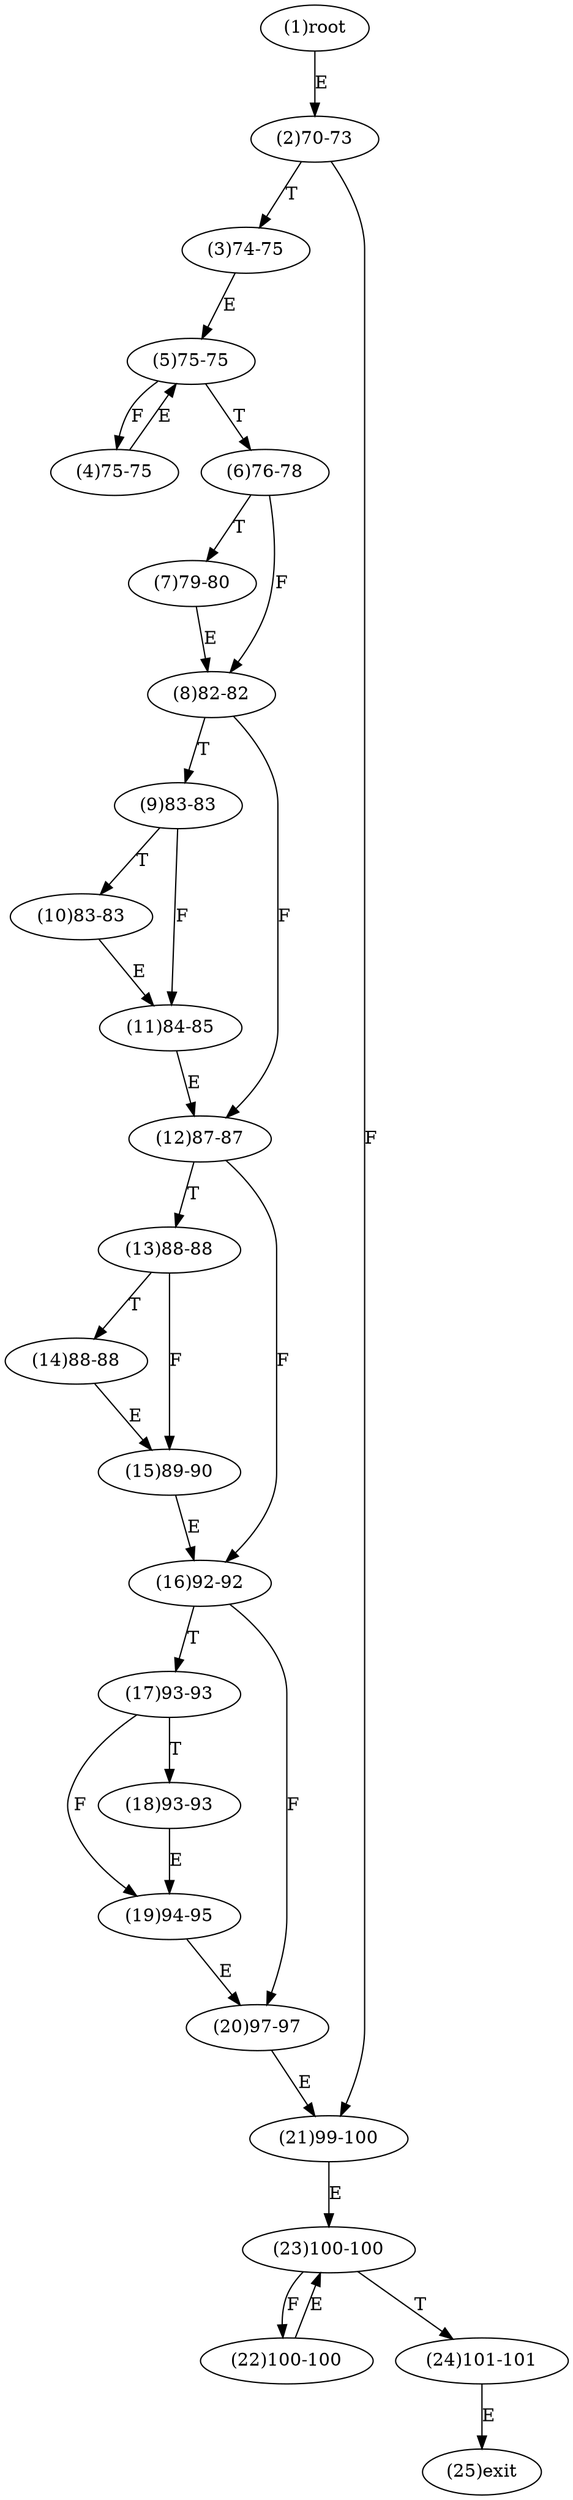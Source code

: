 digraph "" { 
1[ label="(1)root"];
2[ label="(2)70-73"];
3[ label="(3)74-75"];
4[ label="(4)75-75"];
5[ label="(5)75-75"];
6[ label="(6)76-78"];
7[ label="(7)79-80"];
8[ label="(8)82-82"];
9[ label="(9)83-83"];
10[ label="(10)83-83"];
11[ label="(11)84-85"];
12[ label="(12)87-87"];
13[ label="(13)88-88"];
14[ label="(14)88-88"];
15[ label="(15)89-90"];
17[ label="(17)93-93"];
16[ label="(16)92-92"];
19[ label="(19)94-95"];
18[ label="(18)93-93"];
21[ label="(21)99-100"];
20[ label="(20)97-97"];
23[ label="(23)100-100"];
22[ label="(22)100-100"];
25[ label="(25)exit"];
24[ label="(24)101-101"];
1->2[ label="E"];
2->21[ label="F"];
2->3[ label="T"];
3->5[ label="E"];
4->5[ label="E"];
5->4[ label="F"];
5->6[ label="T"];
6->8[ label="F"];
6->7[ label="T"];
7->8[ label="E"];
8->12[ label="F"];
8->9[ label="T"];
9->11[ label="F"];
9->10[ label="T"];
10->11[ label="E"];
11->12[ label="E"];
12->16[ label="F"];
12->13[ label="T"];
13->15[ label="F"];
13->14[ label="T"];
14->15[ label="E"];
15->16[ label="E"];
16->20[ label="F"];
16->17[ label="T"];
17->19[ label="F"];
17->18[ label="T"];
18->19[ label="E"];
19->20[ label="E"];
20->21[ label="E"];
21->23[ label="E"];
22->23[ label="E"];
23->22[ label="F"];
23->24[ label="T"];
24->25[ label="E"];
}
